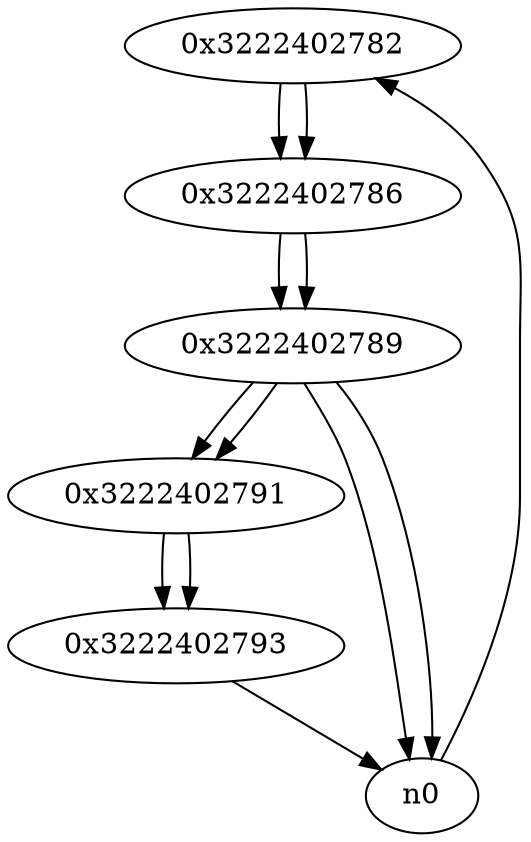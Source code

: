 digraph G{
/* nodes */
  n1 [label="0x3222402782"]
  n2 [label="0x3222402786"]
  n3 [label="0x3222402789"]
  n4 [label="0x3222402791"]
  n5 [label="0x3222402793"]
/* edges */
n1 -> n2;
n0 -> n1;
n2 -> n3;
n1 -> n2;
n3 -> n0;
n3 -> n4;
n3 -> n0;
n2 -> n3;
n4 -> n5;
n3 -> n4;
n5 -> n0;
n4 -> n5;
}
